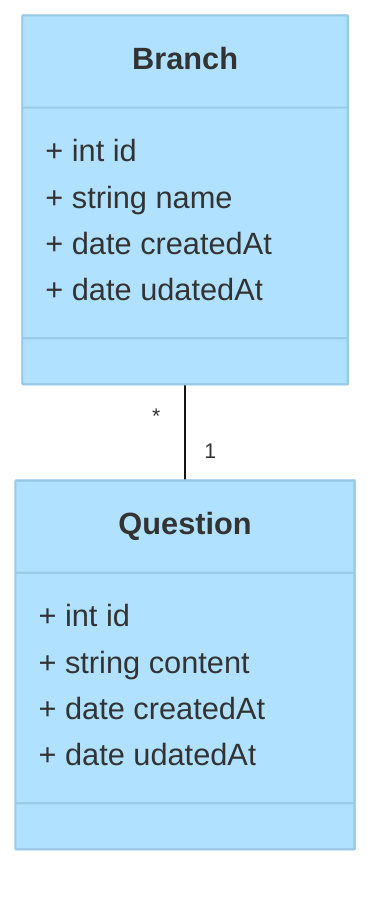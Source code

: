%%{init: {'theme': 'base', 'themeVariables': {'primaryColor': '#B0E2FF', 'edgeLabelBackground': '#E6F7FF', 'tertiaryColor': '#D9F2FF'}}}%%

classDiagram
  class Branch {
    + int id
    + string name
    + date createdAt
    + date udatedAt
  }

  class Question {
    + int id
    + string content
    + date createdAt
    + date udatedAt
  }

  Branch "*" -- "1" Question